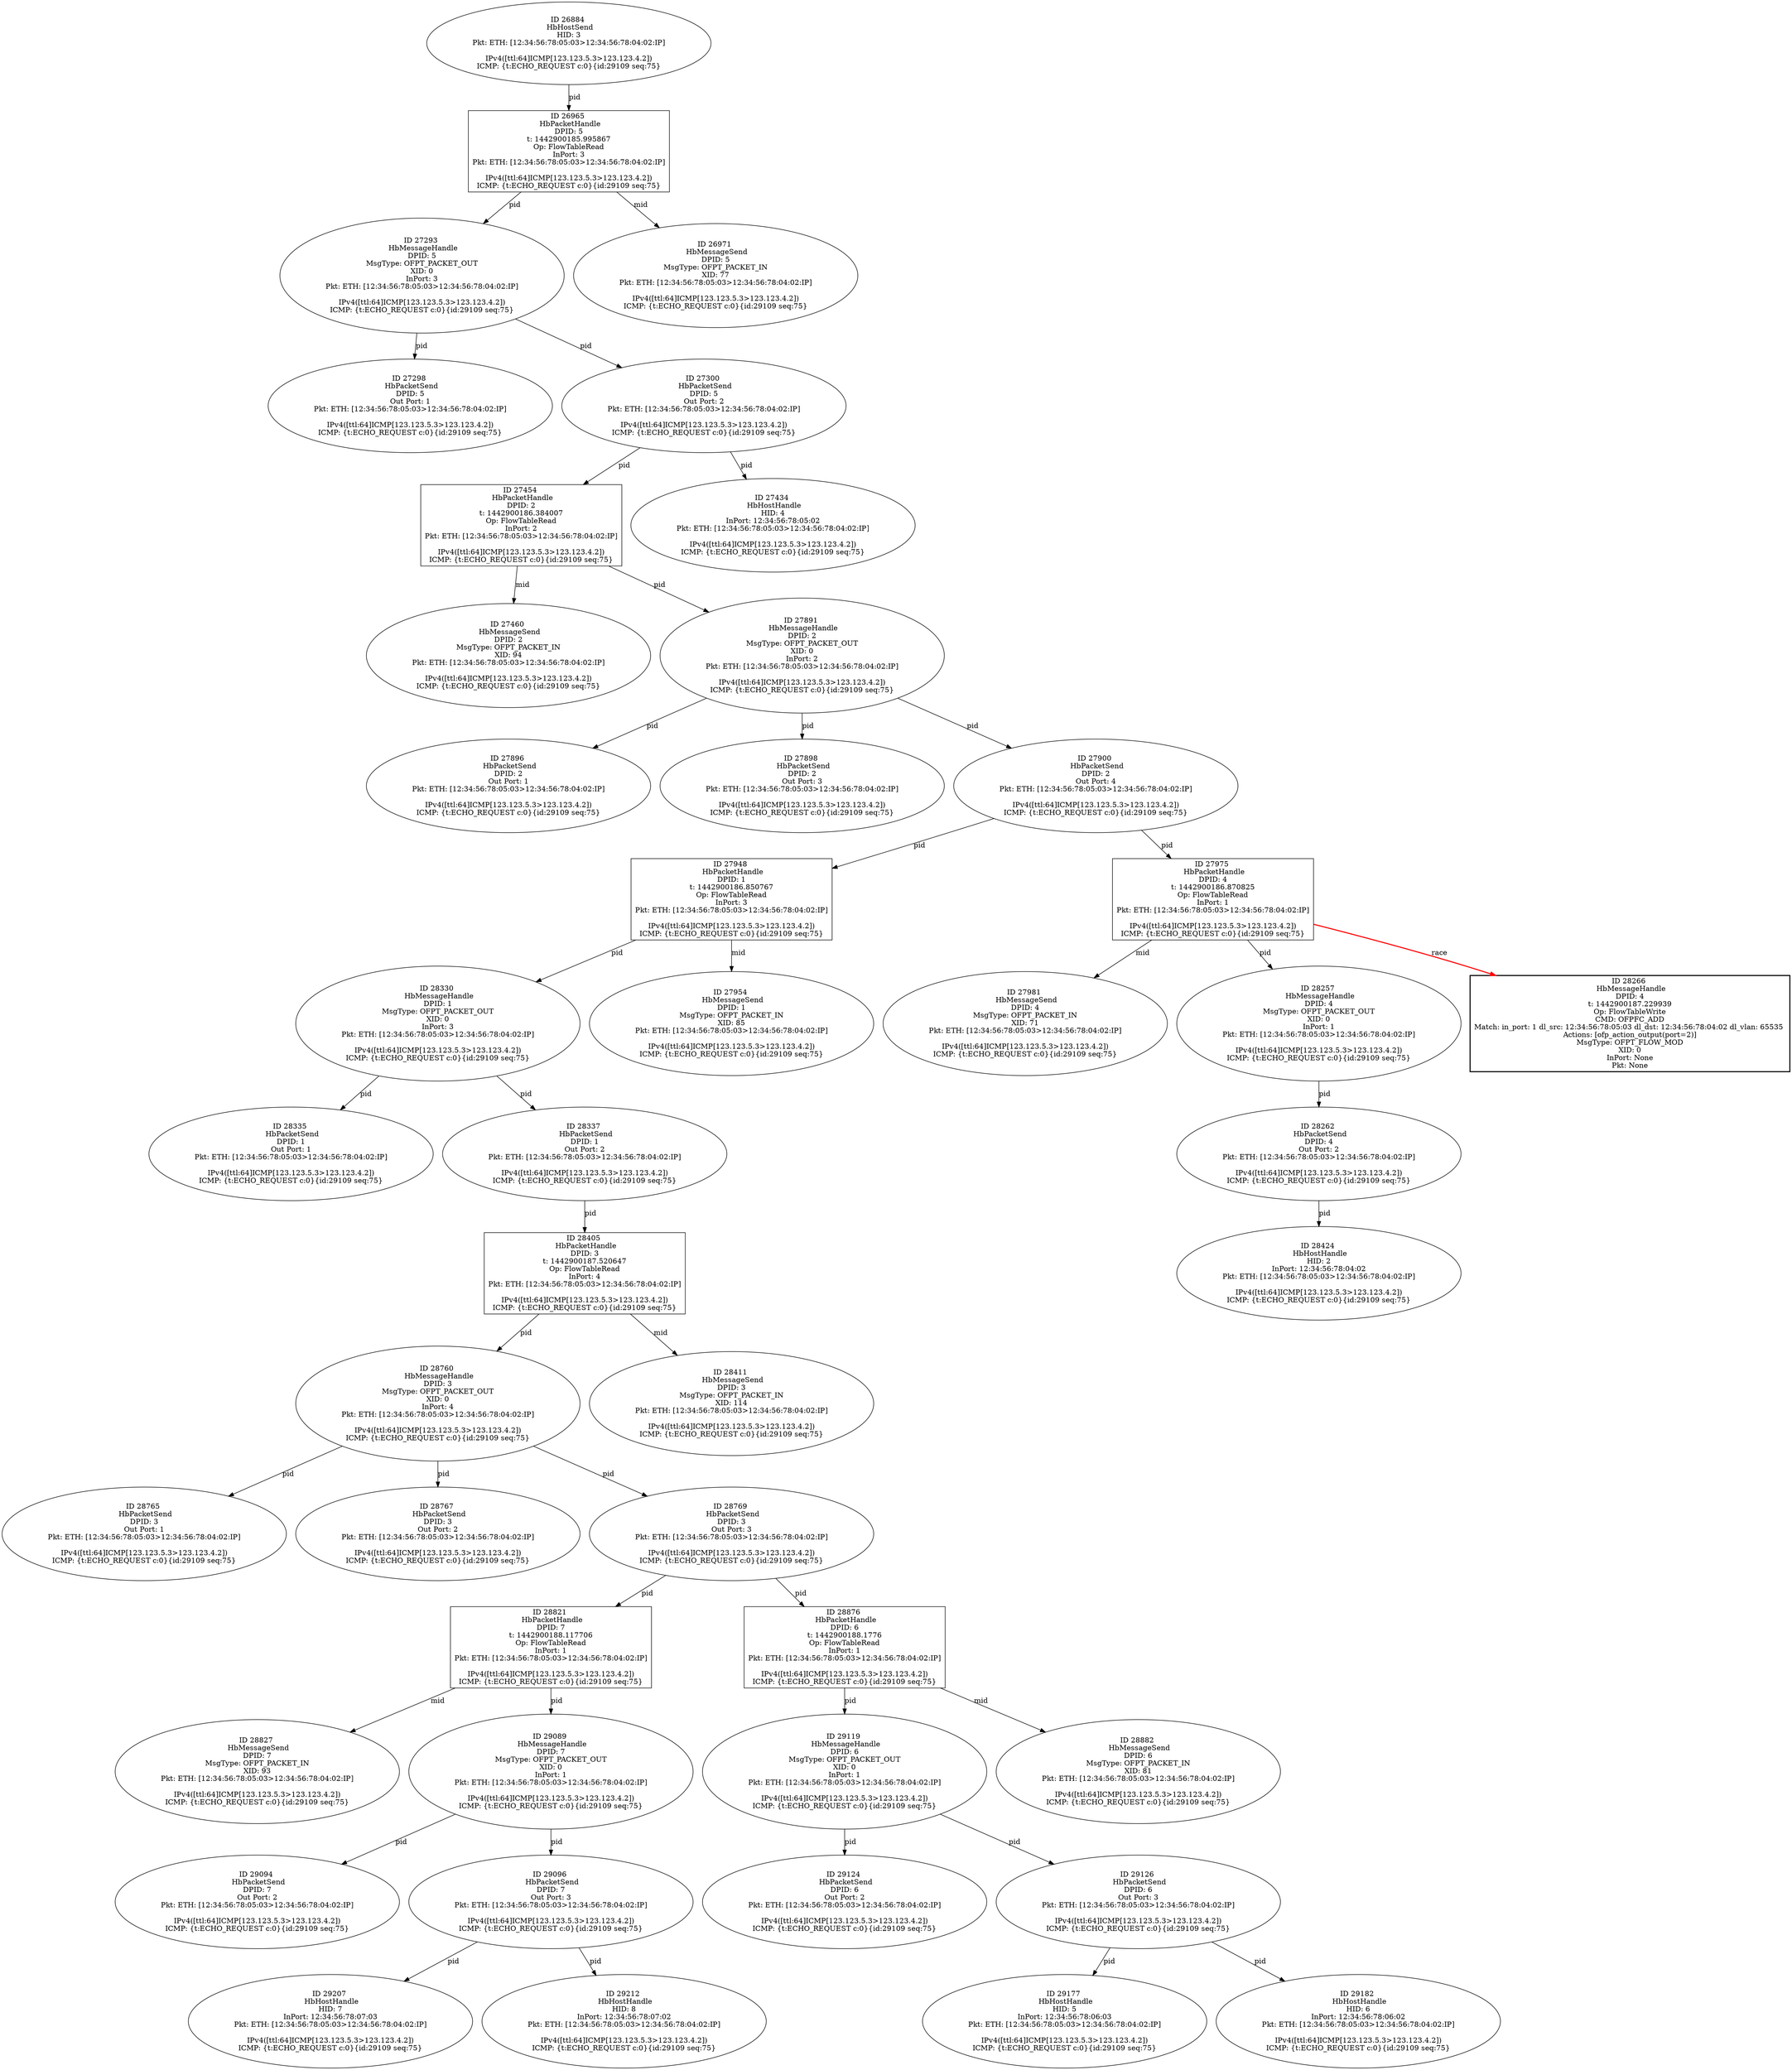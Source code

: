 strict digraph G {
26884 [shape=oval, event=<hb_events.HbHostSend object at 0x10d932ad0>, label="ID 26884 
 HbHostSend
HID: 3
Pkt: ETH: [12:34:56:78:05:03>12:34:56:78:04:02:IP]

IPv4([ttl:64]ICMP[123.123.5.3>123.123.4.2])
ICMP: {t:ECHO_REQUEST c:0}{id:29109 seq:75}"];
28424 [shape=oval, event=<hb_events.HbHostHandle object at 0x10dc5c510>, label="ID 28424 
 HbHostHandle
HID: 2
InPort: 12:34:56:78:04:02
Pkt: ETH: [12:34:56:78:05:03>12:34:56:78:04:02:IP]

IPv4([ttl:64]ICMP[123.123.5.3>123.123.4.2])
ICMP: {t:ECHO_REQUEST c:0}{id:29109 seq:75}"];
28821 [shape=box, event=<hb_events.HbPacketHandle object at 0x10ddc6190>, label="ID 28821 
 HbPacketHandle
DPID: 7
t: 1442900188.117706
Op: FlowTableRead
InPort: 1
Pkt: ETH: [12:34:56:78:05:03>12:34:56:78:04:02:IP]

IPv4([ttl:64]ICMP[123.123.5.3>123.123.4.2])
ICMP: {t:ECHO_REQUEST c:0}{id:29109 seq:75}"];
29207 [shape=oval, event=<hb_events.HbHostHandle object at 0x10df2a210>, label="ID 29207 
 HbHostHandle
HID: 7
InPort: 12:34:56:78:07:03
Pkt: ETH: [12:34:56:78:05:03>12:34:56:78:04:02:IP]

IPv4([ttl:64]ICMP[123.123.5.3>123.123.4.2])
ICMP: {t:ECHO_REQUEST c:0}{id:29109 seq:75}"];
27460 [shape=oval, event=<hb_events.HbMessageSend object at 0x10da11c10>, label="ID 27460 
 HbMessageSend
DPID: 2
MsgType: OFPT_PACKET_IN
XID: 94
Pkt: ETH: [12:34:56:78:05:03>12:34:56:78:04:02:IP]

IPv4([ttl:64]ICMP[123.123.5.3>123.123.4.2])
ICMP: {t:ECHO_REQUEST c:0}{id:29109 seq:75}"];
28827 [shape=oval, event=<hb_events.HbMessageSend object at 0x10ddd4410>, label="ID 28827 
 HbMessageSend
DPID: 7
MsgType: OFPT_PACKET_IN
XID: 93
Pkt: ETH: [12:34:56:78:05:03>12:34:56:78:04:02:IP]

IPv4([ttl:64]ICMP[123.123.5.3>123.123.4.2])
ICMP: {t:ECHO_REQUEST c:0}{id:29109 seq:75}"];
29212 [shape=oval, event=<hb_events.HbHostHandle object at 0x10df37810>, label="ID 29212 
 HbHostHandle
HID: 8
InPort: 12:34:56:78:07:02
Pkt: ETH: [12:34:56:78:05:03>12:34:56:78:04:02:IP]

IPv4([ttl:64]ICMP[123.123.5.3>123.123.4.2])
ICMP: {t:ECHO_REQUEST c:0}{id:29109 seq:75}"];
27293 [shape=oval, event=<hb_events.HbMessageHandle object at 0x10d9d2ad0>, label="ID 27293 
 HbMessageHandle
DPID: 5
MsgType: OFPT_PACKET_OUT
XID: 0
InPort: 3
Pkt: ETH: [12:34:56:78:05:03>12:34:56:78:04:02:IP]

IPv4([ttl:64]ICMP[123.123.5.3>123.123.4.2])
ICMP: {t:ECHO_REQUEST c:0}{id:29109 seq:75}"];
29089 [shape=oval, event=<hb_events.HbMessageHandle object at 0x10debd3d0>, label="ID 29089 
 HbMessageHandle
DPID: 7
MsgType: OFPT_PACKET_OUT
XID: 0
InPort: 1
Pkt: ETH: [12:34:56:78:05:03>12:34:56:78:04:02:IP]

IPv4([ttl:64]ICMP[123.123.5.3>123.123.4.2])
ICMP: {t:ECHO_REQUEST c:0}{id:29109 seq:75}"];
27298 [shape=oval, event=<hb_events.HbPacketSend object at 0x10d9d2fd0>, label="ID 27298 
 HbPacketSend
DPID: 5
Out Port: 1
Pkt: ETH: [12:34:56:78:05:03>12:34:56:78:04:02:IP]

IPv4([ttl:64]ICMP[123.123.5.3>123.123.4.2])
ICMP: {t:ECHO_REQUEST c:0}{id:29109 seq:75}"];
27300 [shape=oval, event=<hb_events.HbPacketSend object at 0x10d9d6250>, label="ID 27300 
 HbPacketSend
DPID: 5
Out Port: 2
Pkt: ETH: [12:34:56:78:05:03>12:34:56:78:04:02:IP]

IPv4([ttl:64]ICMP[123.123.5.3>123.123.4.2])
ICMP: {t:ECHO_REQUEST c:0}{id:29109 seq:75}"];
29094 [shape=oval, event=<hb_events.HbPacketSend object at 0x10debd690>, label="ID 29094 
 HbPacketSend
DPID: 7
Out Port: 2
Pkt: ETH: [12:34:56:78:05:03>12:34:56:78:04:02:IP]

IPv4([ttl:64]ICMP[123.123.5.3>123.123.4.2])
ICMP: {t:ECHO_REQUEST c:0}{id:29109 seq:75}"];
29096 [shape=oval, event=<hb_events.HbPacketSend object at 0x10debda90>, label="ID 29096 
 HbPacketSend
DPID: 7
Out Port: 3
Pkt: ETH: [12:34:56:78:05:03>12:34:56:78:04:02:IP]

IPv4([ttl:64]ICMP[123.123.5.3>123.123.4.2])
ICMP: {t:ECHO_REQUEST c:0}{id:29109 seq:75}"];
28330 [shape=oval, event=<hb_events.HbMessageHandle object at 0x10dc10a10>, label="ID 28330 
 HbMessageHandle
DPID: 1
MsgType: OFPT_PACKET_OUT
XID: 0
InPort: 3
Pkt: ETH: [12:34:56:78:05:03>12:34:56:78:04:02:IP]

IPv4([ttl:64]ICMP[123.123.5.3>123.123.4.2])
ICMP: {t:ECHO_REQUEST c:0}{id:29109 seq:75}"];
27948 [shape=box, event=<hb_events.HbPacketHandle object at 0x10daf8c90>, label="ID 27948 
 HbPacketHandle
DPID: 1
t: 1442900186.850767
Op: FlowTableRead
InPort: 3
Pkt: ETH: [12:34:56:78:05:03>12:34:56:78:04:02:IP]

IPv4([ttl:64]ICMP[123.123.5.3>123.123.4.2])
ICMP: {t:ECHO_REQUEST c:0}{id:29109 seq:75}"];
28335 [shape=oval, event=<hb_events.HbPacketSend object at 0x10dc1d790>, label="ID 28335 
 HbPacketSend
DPID: 1
Out Port: 1
Pkt: ETH: [12:34:56:78:05:03>12:34:56:78:04:02:IP]

IPv4([ttl:64]ICMP[123.123.5.3>123.123.4.2])
ICMP: {t:ECHO_REQUEST c:0}{id:29109 seq:75}"];
28337 [shape=oval, event=<hb_events.HbPacketSend object at 0x10dc1d510>, label="ID 28337 
 HbPacketSend
DPID: 1
Out Port: 2
Pkt: ETH: [12:34:56:78:05:03>12:34:56:78:04:02:IP]

IPv4([ttl:64]ICMP[123.123.5.3>123.123.4.2])
ICMP: {t:ECHO_REQUEST c:0}{id:29109 seq:75}"];
27954 [shape=oval, event=<hb_events.HbMessageSend object at 0x10db0e790>, label="ID 27954 
 HbMessageSend
DPID: 1
MsgType: OFPT_PACKET_IN
XID: 85
Pkt: ETH: [12:34:56:78:05:03>12:34:56:78:04:02:IP]

IPv4([ttl:64]ICMP[123.123.5.3>123.123.4.2])
ICMP: {t:ECHO_REQUEST c:0}{id:29109 seq:75}"];
27454 [shape=box, event=<hb_events.HbPacketHandle object at 0x10da11150>, label="ID 27454 
 HbPacketHandle
DPID: 2
t: 1442900186.384007
Op: FlowTableRead
InPort: 2
Pkt: ETH: [12:34:56:78:05:03>12:34:56:78:04:02:IP]

IPv4([ttl:64]ICMP[123.123.5.3>123.123.4.2])
ICMP: {t:ECHO_REQUEST c:0}{id:29109 seq:75}"];
29119 [shape=oval, event=<hb_events.HbMessageHandle object at 0x10dec8410>, label="ID 29119 
 HbMessageHandle
DPID: 6
MsgType: OFPT_PACKET_OUT
XID: 0
InPort: 1
Pkt: ETH: [12:34:56:78:05:03>12:34:56:78:04:02:IP]

IPv4([ttl:64]ICMP[123.123.5.3>123.123.4.2])
ICMP: {t:ECHO_REQUEST c:0}{id:29109 seq:75}"];
29124 [shape=oval, event=<hb_events.HbPacketSend object at 0x10ded5410>, label="ID 29124 
 HbPacketSend
DPID: 6
Out Port: 2
Pkt: ETH: [12:34:56:78:05:03>12:34:56:78:04:02:IP]

IPv4([ttl:64]ICMP[123.123.5.3>123.123.4.2])
ICMP: {t:ECHO_REQUEST c:0}{id:29109 seq:75}"];
29126 [shape=oval, event=<hb_events.HbPacketSend object at 0x10ded5590>, label="ID 29126 
 HbPacketSend
DPID: 6
Out Port: 3
Pkt: ETH: [12:34:56:78:05:03>12:34:56:78:04:02:IP]

IPv4([ttl:64]ICMP[123.123.5.3>123.123.4.2])
ICMP: {t:ECHO_REQUEST c:0}{id:29109 seq:75}"];
27975 [shape=box, event=<hb_events.HbPacketHandle object at 0x10db14710>, label="ID 27975 
 HbPacketHandle
DPID: 4
t: 1442900186.870825
Op: FlowTableRead
InPort: 1
Pkt: ETH: [12:34:56:78:05:03>12:34:56:78:04:02:IP]

IPv4([ttl:64]ICMP[123.123.5.3>123.123.4.2])
ICMP: {t:ECHO_REQUEST c:0}{id:29109 seq:75}"];
28876 [shape=box, event=<hb_events.HbPacketHandle object at 0x10dde7b50>, label="ID 28876 
 HbPacketHandle
DPID: 6
t: 1442900188.1776
Op: FlowTableRead
InPort: 1
Pkt: ETH: [12:34:56:78:05:03>12:34:56:78:04:02:IP]

IPv4([ttl:64]ICMP[123.123.5.3>123.123.4.2])
ICMP: {t:ECHO_REQUEST c:0}{id:29109 seq:75}"];
27981 [shape=oval, event=<hb_events.HbMessageSend object at 0x10db217d0>, label="ID 27981 
 HbMessageSend
DPID: 4
MsgType: OFPT_PACKET_IN
XID: 71
Pkt: ETH: [12:34:56:78:05:03>12:34:56:78:04:02:IP]

IPv4([ttl:64]ICMP[123.123.5.3>123.123.4.2])
ICMP: {t:ECHO_REQUEST c:0}{id:29109 seq:75}"];
28882 [shape=oval, event=<hb_events.HbMessageSend object at 0x10ddfb410>, label="ID 28882 
 HbMessageSend
DPID: 6
MsgType: OFPT_PACKET_IN
XID: 81
Pkt: ETH: [12:34:56:78:05:03>12:34:56:78:04:02:IP]

IPv4([ttl:64]ICMP[123.123.5.3>123.123.4.2])
ICMP: {t:ECHO_REQUEST c:0}{id:29109 seq:75}"];
26965 [shape=box, event=<hb_events.HbPacketHandle object at 0x10d94d750>, label="ID 26965 
 HbPacketHandle
DPID: 5
t: 1442900185.995867
Op: FlowTableRead
InPort: 3
Pkt: ETH: [12:34:56:78:05:03>12:34:56:78:04:02:IP]

IPv4([ttl:64]ICMP[123.123.5.3>123.123.4.2])
ICMP: {t:ECHO_REQUEST c:0}{id:29109 seq:75}"];
28760 [shape=oval, event=<hb_events.HbMessageHandle object at 0x10dd8ce90>, label="ID 28760 
 HbMessageHandle
DPID: 3
MsgType: OFPT_PACKET_OUT
XID: 0
InPort: 4
Pkt: ETH: [12:34:56:78:05:03>12:34:56:78:04:02:IP]

IPv4([ttl:64]ICMP[123.123.5.3>123.123.4.2])
ICMP: {t:ECHO_REQUEST c:0}{id:29109 seq:75}"];
26971 [shape=oval, event=<hb_events.HbMessageSend object at 0x10d94de90>, label="ID 26971 
 HbMessageSend
DPID: 5
MsgType: OFPT_PACKET_IN
XID: 77
Pkt: ETH: [12:34:56:78:05:03>12:34:56:78:04:02:IP]

IPv4([ttl:64]ICMP[123.123.5.3>123.123.4.2])
ICMP: {t:ECHO_REQUEST c:0}{id:29109 seq:75}"];
28765 [shape=oval, event=<hb_events.HbPacketSend object at 0x10dd93110>, label="ID 28765 
 HbPacketSend
DPID: 3
Out Port: 1
Pkt: ETH: [12:34:56:78:05:03>12:34:56:78:04:02:IP]

IPv4([ttl:64]ICMP[123.123.5.3>123.123.4.2])
ICMP: {t:ECHO_REQUEST c:0}{id:29109 seq:75}"];
28767 [shape=oval, event=<hb_events.HbPacketSend object at 0x10dd93390>, label="ID 28767 
 HbPacketSend
DPID: 3
Out Port: 2
Pkt: ETH: [12:34:56:78:05:03>12:34:56:78:04:02:IP]

IPv4([ttl:64]ICMP[123.123.5.3>123.123.4.2])
ICMP: {t:ECHO_REQUEST c:0}{id:29109 seq:75}"];
28257 [shape=oval, event=<hb_events.HbMessageHandle object at 0x10dbc3390>, label="ID 28257 
 HbMessageHandle
DPID: 4
MsgType: OFPT_PACKET_OUT
XID: 0
InPort: 1
Pkt: ETH: [12:34:56:78:05:03>12:34:56:78:04:02:IP]

IPv4([ttl:64]ICMP[123.123.5.3>123.123.4.2])
ICMP: {t:ECHO_REQUEST c:0}{id:29109 seq:75}"];
28262 [shape=oval, event=<hb_events.HbPacketSend object at 0x10dbc9e50>, label="ID 28262 
 HbPacketSend
DPID: 4
Out Port: 2
Pkt: ETH: [12:34:56:78:05:03>12:34:56:78:04:02:IP]

IPv4([ttl:64]ICMP[123.123.5.3>123.123.4.2])
ICMP: {t:ECHO_REQUEST c:0}{id:29109 seq:75}"];
28769 [shape=oval, event=<hb_events.HbPacketSend object at 0x10dd93510>, label="ID 28769 
 HbPacketSend
DPID: 3
Out Port: 3
Pkt: ETH: [12:34:56:78:05:03>12:34:56:78:04:02:IP]

IPv4([ttl:64]ICMP[123.123.5.3>123.123.4.2])
ICMP: {t:ECHO_REQUEST c:0}{id:29109 seq:75}"];
28266 [shape=box, style=bold, event=<hb_events.HbMessageHandle object at 0x10dbddcd0>, label="ID 28266 
 HbMessageHandle
DPID: 4
t: 1442900187.229939
Op: FlowTableWrite
CMD: OFPFC_ADD
Match: in_port: 1 dl_src: 12:34:56:78:05:03 dl_dst: 12:34:56:78:04:02 dl_vlan: 65535 
Actions: [ofp_action_output(port=2)]
MsgType: OFPT_FLOW_MOD
XID: 0
InPort: None
Pkt: None"];
27891 [shape=oval, event=<hb_events.HbMessageHandle object at 0x10daee410>, label="ID 27891 
 HbMessageHandle
DPID: 2
MsgType: OFPT_PACKET_OUT
XID: 0
InPort: 2
Pkt: ETH: [12:34:56:78:05:03>12:34:56:78:04:02:IP]

IPv4([ttl:64]ICMP[123.123.5.3>123.123.4.2])
ICMP: {t:ECHO_REQUEST c:0}{id:29109 seq:75}"];
28405 [shape=box, event=<hb_events.HbPacketHandle object at 0x10dc435d0>, label="ID 28405 
 HbPacketHandle
DPID: 3
t: 1442900187.520647
Op: FlowTableRead
InPort: 4
Pkt: ETH: [12:34:56:78:05:03>12:34:56:78:04:02:IP]

IPv4([ttl:64]ICMP[123.123.5.3>123.123.4.2])
ICMP: {t:ECHO_REQUEST c:0}{id:29109 seq:75}"];
27896 [shape=oval, event=<hb_events.HbPacketSend object at 0x10daf1210>, label="ID 27896 
 HbPacketSend
DPID: 2
Out Port: 1
Pkt: ETH: [12:34:56:78:05:03>12:34:56:78:04:02:IP]

IPv4([ttl:64]ICMP[123.123.5.3>123.123.4.2])
ICMP: {t:ECHO_REQUEST c:0}{id:29109 seq:75}"];
29177 [shape=oval, event=<hb_events.HbHostHandle object at 0x10dee8550>, label="ID 29177 
 HbHostHandle
HID: 5
InPort: 12:34:56:78:06:03
Pkt: ETH: [12:34:56:78:05:03>12:34:56:78:04:02:IP]

IPv4([ttl:64]ICMP[123.123.5.3>123.123.4.2])
ICMP: {t:ECHO_REQUEST c:0}{id:29109 seq:75}"];
27898 [shape=oval, event=<hb_events.HbPacketSend object at 0x10daf1c50>, label="ID 27898 
 HbPacketSend
DPID: 2
Out Port: 3
Pkt: ETH: [12:34:56:78:05:03>12:34:56:78:04:02:IP]

IPv4([ttl:64]ICMP[123.123.5.3>123.123.4.2])
ICMP: {t:ECHO_REQUEST c:0}{id:29109 seq:75}"];
28411 [shape=oval, event=<hb_events.HbMessageSend object at 0x10dc43f10>, label="ID 28411 
 HbMessageSend
DPID: 3
MsgType: OFPT_PACKET_IN
XID: 114
Pkt: ETH: [12:34:56:78:05:03>12:34:56:78:04:02:IP]

IPv4([ttl:64]ICMP[123.123.5.3>123.123.4.2])
ICMP: {t:ECHO_REQUEST c:0}{id:29109 seq:75}"];
27900 [shape=oval, event=<hb_events.HbPacketSend object at 0x10daf1e90>, label="ID 27900 
 HbPacketSend
DPID: 2
Out Port: 4
Pkt: ETH: [12:34:56:78:05:03>12:34:56:78:04:02:IP]

IPv4([ttl:64]ICMP[123.123.5.3>123.123.4.2])
ICMP: {t:ECHO_REQUEST c:0}{id:29109 seq:75}"];
27434 [shape=oval, event=<hb_events.HbHostHandle object at 0x10d9f9090>, label="ID 27434 
 HbHostHandle
HID: 4
InPort: 12:34:56:78:05:02
Pkt: ETH: [12:34:56:78:05:03>12:34:56:78:04:02:IP]

IPv4([ttl:64]ICMP[123.123.5.3>123.123.4.2])
ICMP: {t:ECHO_REQUEST c:0}{id:29109 seq:75}"];
29182 [shape=oval, event=<hb_events.HbHostHandle object at 0x10dee88d0>, label="ID 29182 
 HbHostHandle
HID: 6
InPort: 12:34:56:78:06:02
Pkt: ETH: [12:34:56:78:05:03>12:34:56:78:04:02:IP]

IPv4([ttl:64]ICMP[123.123.5.3>123.123.4.2])
ICMP: {t:ECHO_REQUEST c:0}{id:29109 seq:75}"];
26884 -> 26965  [rel=pid, label=pid];
28821 -> 29089  [rel=pid, label=pid];
28821 -> 28827  [rel=mid, label=mid];
27293 -> 27298  [rel=pid, label=pid];
27293 -> 27300  [rel=pid, label=pid];
29089 -> 29096  [rel=pid, label=pid];
29089 -> 29094  [rel=pid, label=pid];
27300 -> 27434  [rel=pid, label=pid];
27300 -> 27454  [rel=pid, label=pid];
29096 -> 29212  [rel=pid, label=pid];
29096 -> 29207  [rel=pid, label=pid];
28330 -> 28337  [rel=pid, label=pid];
28330 -> 28335  [rel=pid, label=pid];
27948 -> 27954  [rel=mid, label=mid];
27948 -> 28330  [rel=pid, label=pid];
28337 -> 28405  [rel=pid, label=pid];
27454 -> 27891  [rel=pid, label=pid];
27454 -> 27460  [rel=mid, label=mid];
29119 -> 29124  [rel=pid, label=pid];
29119 -> 29126  [rel=pid, label=pid];
29126 -> 29177  [rel=pid, label=pid];
29126 -> 29182  [rel=pid, label=pid];
27975 -> 28257  [rel=pid, label=pid];
27975 -> 28266  [harmful=True, color=red, style=bold, rel=race, label=race];
27975 -> 27981  [rel=mid, label=mid];
28876 -> 28882  [rel=mid, label=mid];
28876 -> 29119  [rel=pid, label=pid];
26965 -> 26971  [rel=mid, label=mid];
26965 -> 27293  [rel=pid, label=pid];
28760 -> 28769  [rel=pid, label=pid];
28760 -> 28765  [rel=pid, label=pid];
28760 -> 28767  [rel=pid, label=pid];
28257 -> 28262  [rel=pid, label=pid];
28262 -> 28424  [rel=pid, label=pid];
28769 -> 28876  [rel=pid, label=pid];
28769 -> 28821  [rel=pid, label=pid];
27891 -> 27896  [rel=pid, label=pid];
27891 -> 27898  [rel=pid, label=pid];
27891 -> 27900  [rel=pid, label=pid];
28405 -> 28760  [rel=pid, label=pid];
28405 -> 28411  [rel=mid, label=mid];
27900 -> 27948  [rel=pid, label=pid];
27900 -> 27975  [rel=pid, label=pid];
}
